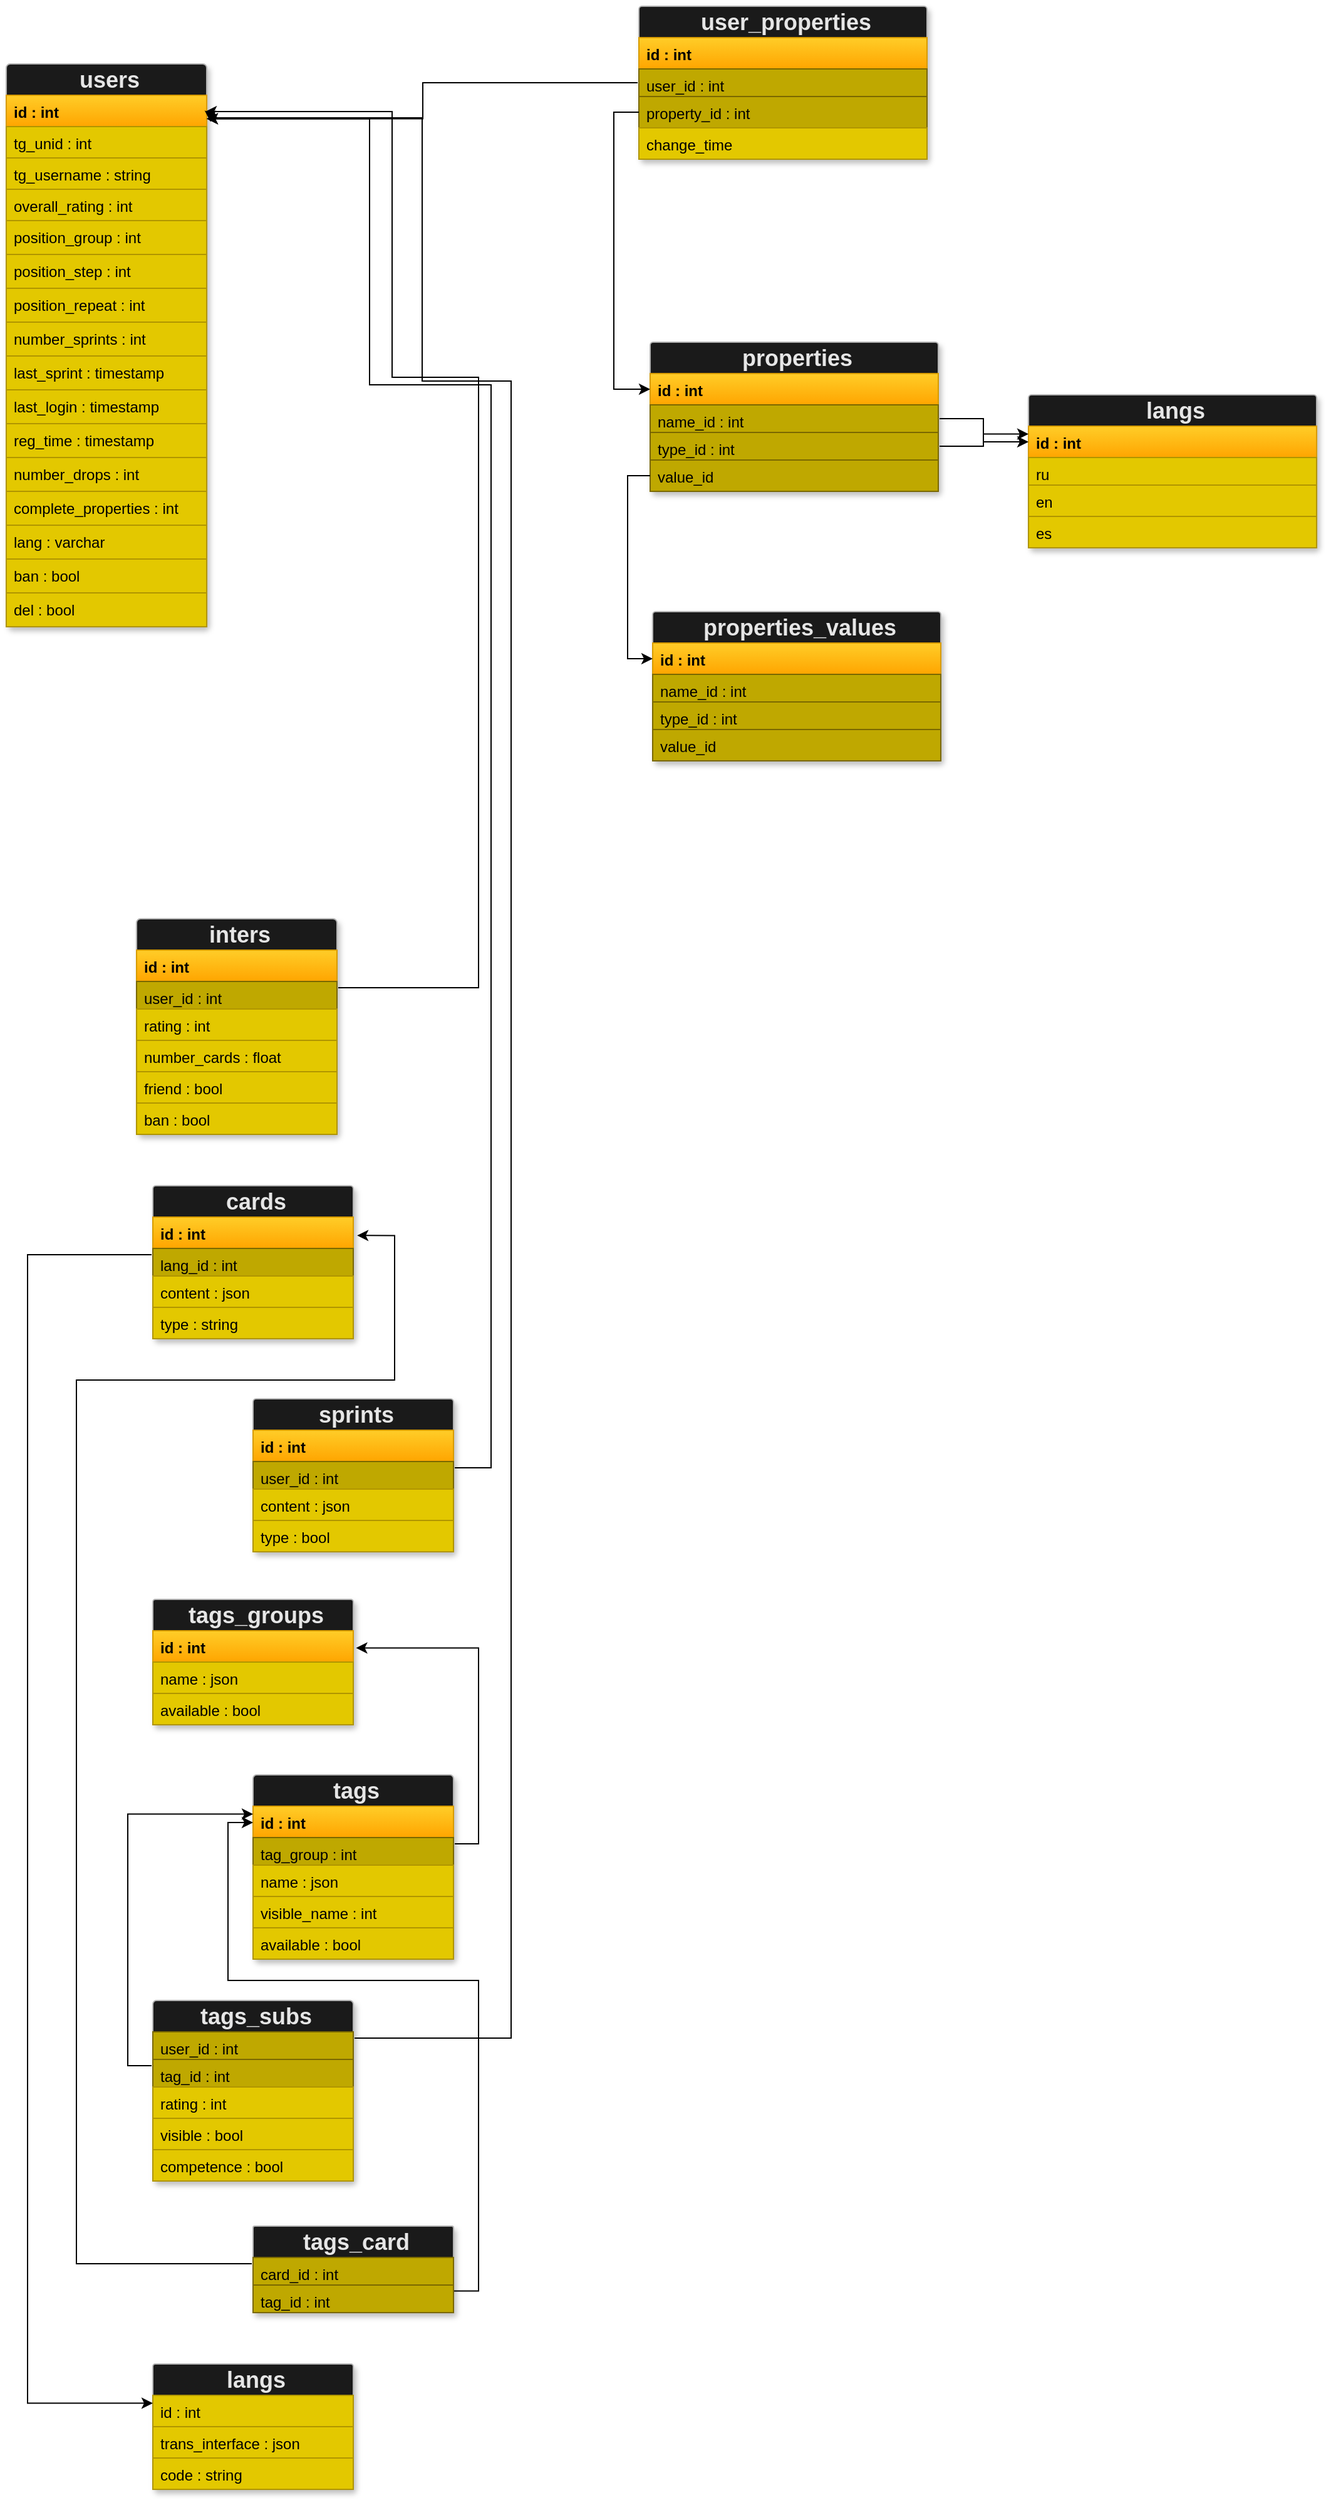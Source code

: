 <mxfile>
    <diagram id="8jtwp23gU4bW0mw1dv8f" name="Page-1">
        <mxGraphModel dx="-724" dy="2208" grid="0" gridSize="10" guides="1" tooltips="1" connect="1" arrows="1" fold="1" page="1" pageScale="1" pageWidth="1169" pageHeight="1654" background="none" math="0" shadow="0">
            <root>
                <mxCell id="0"/>
                <mxCell id="1" parent="0"/>
                <mxCell id="276" value="" style="fontStyle=1;align=center;verticalAlign=top;childLayout=stackLayout;horizontal=1;horizontalStack=0;resizeParent=1;resizeParentMax=0;resizeLast=0;marginBottom=0;fontColor=#ffffff;shadow=1;rounded=1;arcSize=2;strokeWidth=1;sketch=0;fillColor=#1A1A1A;strokeColor=#B3B3B3;" parent="1" vertex="1">
                    <mxGeometry x="1416" y="-302" width="160" height="449" as="geometry"/>
                </mxCell>
                <object label="&lt;b&gt;&lt;font style=&quot;font-size: 18px&quot; color=&quot;#e6e6e6&quot;&gt;users&lt;/font&gt;&lt;/b&gt;" info="Пользователь" id="277">
                    <mxCell style="html=1;align=center;spacingLeft=4;verticalAlign=middle;strokeColor=none;fillColor=none;" parent="276" vertex="1">
                        <mxGeometry width="160" height="25" as="geometry"/>
                    </mxCell>
                </object>
                <object label="&lt;b&gt;id : int&lt;/b&gt;" info="id пользователяid пользователя" id="ulDhrrkaClvxFThi6MSQ-304">
                    <mxCell style="html=1;align=left;spacingLeft=4;verticalAlign=top;strokeColor=#d79b00;fillColor=#ffcd28;gradientColor=#ffa500;fontColor=#000000;" parent="276" vertex="1">
                        <mxGeometry y="25" width="160" height="25" as="geometry"/>
                    </mxCell>
                </object>
                <object label="tg_unid : int" info="id в телеграме&#10;" id="279">
                    <mxCell style="html=1;align=left;spacingLeft=4;verticalAlign=top;strokeColor=#B09500;fillColor=#e3c800;fontFamily=Helvetica;fontStyle=0;fontColor=#000000;rounded=0;" parent="276" vertex="1">
                        <mxGeometry y="50" width="160" height="25" as="geometry"/>
                    </mxCell>
                </object>
                <object label="tg_username : string" info="логин в Телеграме" id="281">
                    <mxCell style="html=1;align=left;spacingLeft=4;verticalAlign=top;strokeColor=#B09500;fillColor=#e3c800;fontColor=#000000;rounded=0;" parent="276" vertex="1">
                        <mxGeometry y="75" width="160" height="25" as="geometry"/>
                    </mxCell>
                </object>
                <object label="overall_rating : int" info="общий рейтинг " id="282">
                    <mxCell style="html=1;align=left;spacingLeft=4;verticalAlign=top;strokeColor=#B09500;fillColor=#e3c800;fontColor=#000000;rounded=0;" parent="276" vertex="1">
                        <mxGeometry y="100" width="160" height="25" as="geometry"/>
                    </mxCell>
                </object>
                <object label="position_group : int" info="позиция сприрта - группа" id="284">
                    <mxCell style="html=1;align=left;spacingLeft=4;verticalAlign=top;strokeColor=#B09500;fillColor=#e3c800;fontColor=#000000;rounded=0;" parent="276" vertex="1">
                        <mxGeometry y="125" width="160" height="27" as="geometry"/>
                    </mxCell>
                </object>
                <object label="position_step : int" info="позиция спринта - шаг" id="285">
                    <mxCell style="html=1;align=left;spacingLeft=4;verticalAlign=top;strokeColor=#B09500;fillColor=#e3c800;fontColor=#000000;rounded=0;" parent="276" vertex="1">
                        <mxGeometry y="152" width="160" height="27" as="geometry"/>
                    </mxCell>
                </object>
                <object label="position_repeat : int" info="позиция сприрта - повторение" id="286">
                    <mxCell style="html=1;align=left;spacingLeft=4;verticalAlign=top;strokeColor=#B09500;fillColor=#e3c800;fontColor=#000000;rounded=0;" parent="276" vertex="1">
                        <mxGeometry y="179" width="160" height="27" as="geometry"/>
                    </mxCell>
                </object>
                <object label="number_sprints : int" info="количество пройденных спринтов" id="AUB26RSTQEKobNsoN68l-286">
                    <mxCell style="html=1;align=left;spacingLeft=4;verticalAlign=top;strokeColor=#B09500;fillColor=#e3c800;fontColor=#000000;rounded=0;" parent="276" vertex="1">
                        <mxGeometry y="206" width="160" height="27" as="geometry"/>
                    </mxCell>
                </object>
                <object label="last_sprint : timestamp" info="время последнего спринта" id="Uek7lsJdRdBJGBdZfz5D-390">
                    <mxCell style="html=1;align=left;spacingLeft=4;verticalAlign=top;strokeColor=#B09500;fillColor=#e3c800;fontColor=#000000;rounded=0;" parent="276" vertex="1">
                        <mxGeometry y="233" width="160" height="27" as="geometry"/>
                    </mxCell>
                </object>
                <object label="last_login : timestamp" info="дата последнего входа" id="Uek7lsJdRdBJGBdZfz5D-391">
                    <mxCell style="html=1;align=left;spacingLeft=4;verticalAlign=top;strokeColor=#B09500;fillColor=#e3c800;fontColor=#000000;rounded=0;" parent="276" vertex="1">
                        <mxGeometry y="260" width="160" height="27" as="geometry"/>
                    </mxCell>
                </object>
                <object label="reg_time : timestamp" info="время регистрации" id="1ZibINlpXi57PXiwGVd7-287">
                    <mxCell style="html=1;align=left;spacingLeft=4;verticalAlign=top;strokeColor=#B09500;fillColor=#e3c800;fontColor=#000000;rounded=0;" parent="276" vertex="1">
                        <mxGeometry y="287" width="160" height="27" as="geometry"/>
                    </mxCell>
                </object>
                <object label="number_drops : int" info="количество сбросов аккаунта" id="AUB26RSTQEKobNsoN68l-287">
                    <mxCell style="html=1;align=left;spacingLeft=4;verticalAlign=top;strokeColor=#B09500;fillColor=#e3c800;fontColor=#000000;rounded=0;" parent="276" vertex="1">
                        <mxGeometry y="314" width="160" height="27" as="geometry"/>
                    </mxCell>
                </object>
                <object label="complete_properties : int&amp;nbsp;" info="Количество заполненных элементов профиля (теги, языки, вопросы по типажу)" id="mk6PcgkKoeETuqD1kvEl-294">
                    <mxCell style="html=1;align=left;spacingLeft=4;verticalAlign=top;strokeColor=#B09500;fillColor=#e3c800;fontColor=#000000;rounded=0;" parent="276" vertex="1">
                        <mxGeometry y="341" width="160" height="27" as="geometry"/>
                    </mxCell>
                </object>
                <object label="lang : varchar" info="основной язык пользователя" id="mk6PcgkKoeETuqD1kvEl-311">
                    <mxCell style="html=1;align=left;spacingLeft=4;verticalAlign=top;strokeColor=#B09500;fillColor=#e3c800;fontColor=#000000;rounded=0;" parent="276" vertex="1">
                        <mxGeometry y="368" width="160" height="27" as="geometry"/>
                    </mxCell>
                </object>
                <object label="ban : bool" info="забанен" id="AUB26RSTQEKobNsoN68l-299">
                    <mxCell style="html=1;align=left;spacingLeft=4;verticalAlign=top;strokeColor=#B09500;fillColor=#e3c800;fontColor=#000000;rounded=0;arcSize=18;" parent="276" vertex="1">
                        <mxGeometry y="395" width="160" height="27" as="geometry"/>
                    </mxCell>
                </object>
                <object label="del : bool" info="Флаг при удалении аккаунта юзера" id="324">
                    <mxCell style="html=1;align=left;spacingLeft=4;verticalAlign=top;strokeColor=#B09500;fillColor=#e3c800;fontColor=#000000;rounded=0;" parent="276" vertex="1">
                        <mxGeometry y="422" width="160" height="27" as="geometry"/>
                    </mxCell>
                </object>
                <mxCell id="WPP_zeftdr__bgNG3jnp-286" value="" style="fontStyle=1;align=center;verticalAlign=top;childLayout=stackLayout;horizontal=1;horizontalStack=0;resizeParent=1;resizeParentMax=0;resizeLast=0;marginBottom=0;fontColor=#ffffff;shadow=1;rounded=1;arcSize=2;strokeWidth=1;sketch=0;fillColor=#1A1A1A;strokeColor=#B3B3B3;" parent="1" vertex="1">
                    <mxGeometry x="1520" y="380" width="160" height="172" as="geometry"/>
                </mxCell>
                <object label="&lt;b&gt;&lt;font style=&quot;font-size: 18px&quot; color=&quot;#e6e6e6&quot;&gt;inters&lt;/font&gt;&lt;/b&gt;" info="Собеседник" id="WPP_zeftdr__bgNG3jnp-287">
                    <mxCell style="html=1;align=center;spacingLeft=4;verticalAlign=middle;strokeColor=none;fillColor=none;" parent="WPP_zeftdr__bgNG3jnp-286" vertex="1">
                        <mxGeometry width="160" height="25" as="geometry"/>
                    </mxCell>
                </object>
                <object label="&lt;b&gt;id : int&lt;/b&gt;" info="id собеседника пользователя" id="WPP_zeftdr__bgNG3jnp-288">
                    <mxCell style="html=1;align=left;spacingLeft=4;verticalAlign=top;strokeColor=#d79b00;fillColor=#ffcd28;gradientColor=#ffa500;fontColor=#000000;" parent="WPP_zeftdr__bgNG3jnp-286" vertex="1">
                        <mxGeometry y="25" width="160" height="25" as="geometry"/>
                    </mxCell>
                </object>
                <object label="user_id : int" info="id пользователя" id="WPP_zeftdr__bgNG3jnp-293">
                    <mxCell style="html=1;align=left;spacingLeft=4;verticalAlign=top;fontColor=#000000;strokeWidth=1;strokeColor=#7A6800;perimeterSpacing=1;fillColor=#BFA800;" parent="WPP_zeftdr__bgNG3jnp-286" vertex="1">
                        <mxGeometry y="50" width="160" height="22" as="geometry"/>
                    </mxCell>
                </object>
                <mxCell id="WPP_zeftdr__bgNG3jnp-289" value="rating : int" style="html=1;align=left;spacingLeft=4;verticalAlign=top;strokeColor=#B09500;fillColor=#e3c800;fontFamily=Helvetica;fontStyle=0;fontColor=#000000;" parent="WPP_zeftdr__bgNG3jnp-286" vertex="1">
                    <mxGeometry y="72" width="160" height="25" as="geometry"/>
                </mxCell>
                <object label="number_cards : float" info="количество показов карточки за спринт. если меньше 1 - это вероятность" id="WPP_zeftdr__bgNG3jnp-290">
                    <mxCell style="html=1;align=left;spacingLeft=4;verticalAlign=top;strokeColor=#B09500;fillColor=#e3c800;fontColor=#000000;" parent="WPP_zeftdr__bgNG3jnp-286" vertex="1">
                        <mxGeometry y="97" width="160" height="25" as="geometry"/>
                    </mxCell>
                </object>
                <object label="friend : bool" info="является другом" id="WPP_zeftdr__bgNG3jnp-291">
                    <mxCell style="html=1;align=left;spacingLeft=4;verticalAlign=top;strokeColor=#B09500;fillColor=#e3c800;fontColor=#000000;" parent="WPP_zeftdr__bgNG3jnp-286" vertex="1">
                        <mxGeometry y="122" width="160" height="25" as="geometry"/>
                    </mxCell>
                </object>
                <object label="ban : bool" info="забанен" id="WPP_zeftdr__bgNG3jnp-292">
                    <mxCell style="html=1;align=left;spacingLeft=4;verticalAlign=top;strokeColor=#B09500;fillColor=#e3c800;fontColor=#000000;rounded=0;" parent="WPP_zeftdr__bgNG3jnp-286" vertex="1">
                        <mxGeometry y="147" width="160" height="25" as="geometry"/>
                    </mxCell>
                </object>
                <mxCell id="Uek7lsJdRdBJGBdZfz5D-287" value="" style="fontStyle=1;align=center;verticalAlign=top;childLayout=stackLayout;horizontal=1;horizontalStack=0;resizeParent=1;resizeParentMax=0;resizeLast=0;marginBottom=0;fontColor=#ffffff;shadow=1;rounded=1;arcSize=2;strokeWidth=1;sketch=0;fillColor=#1A1A1A;strokeColor=#B3B3B3;" parent="1" vertex="1">
                    <mxGeometry x="1533" y="593" width="160" height="122" as="geometry"/>
                </mxCell>
                <object label="&lt;b&gt;&lt;font style=&quot;font-size: 18px&quot; color=&quot;#e6e6e6&quot;&gt;cards&lt;/font&gt;&lt;/b&gt;" info="Карточки" id="Uek7lsJdRdBJGBdZfz5D-288">
                    <mxCell style="html=1;align=center;spacingLeft=4;verticalAlign=middle;strokeColor=none;fillColor=none;" parent="Uek7lsJdRdBJGBdZfz5D-287" vertex="1">
                        <mxGeometry width="160" height="25" as="geometry"/>
                    </mxCell>
                </object>
                <object label="&lt;b&gt;id : int&lt;/b&gt;" info="id карточки" id="Uek7lsJdRdBJGBdZfz5D-289">
                    <mxCell style="html=1;align=left;spacingLeft=4;verticalAlign=top;strokeColor=#d79b00;fillColor=#ffcd28;gradientColor=#ffa500;fontColor=#000000;" parent="Uek7lsJdRdBJGBdZfz5D-287" vertex="1">
                        <mxGeometry y="25" width="160" height="25" as="geometry"/>
                    </mxCell>
                </object>
                <object label="lang_id : int" info="id языка карточк" id="Uek7lsJdRdBJGBdZfz5D-290">
                    <mxCell style="html=1;align=left;spacingLeft=4;verticalAlign=top;fontColor=#000000;strokeWidth=1;strokeColor=#7A6800;perimeterSpacing=1;fillColor=#BFA800;" parent="Uek7lsJdRdBJGBdZfz5D-287" vertex="1">
                        <mxGeometry y="50" width="160" height="22" as="geometry"/>
                    </mxCell>
                </object>
                <object label="content : json" info="контент в карточке" id="Uek7lsJdRdBJGBdZfz5D-291">
                    <mxCell style="html=1;align=left;spacingLeft=4;verticalAlign=top;strokeColor=#B09500;fillColor=#e3c800;fontFamily=Helvetica;fontStyle=0;fontColor=#000000;" parent="Uek7lsJdRdBJGBdZfz5D-287" vertex="1">
                        <mxGeometry y="72" width="160" height="25" as="geometry"/>
                    </mxCell>
                </object>
                <object label="type : string" info="тип карточки" id="Uek7lsJdRdBJGBdZfz5D-292">
                    <mxCell style="html=1;align=left;spacingLeft=4;verticalAlign=top;strokeColor=#B09500;fillColor=#e3c800;fontColor=#000000;" parent="Uek7lsJdRdBJGBdZfz5D-287" vertex="1">
                        <mxGeometry y="97" width="160" height="25" as="geometry"/>
                    </mxCell>
                </object>
                <mxCell id="Uek7lsJdRdBJGBdZfz5D-295" value="" style="fontStyle=1;align=center;verticalAlign=top;childLayout=stackLayout;horizontal=1;horizontalStack=0;resizeParent=1;resizeParentMax=0;resizeLast=0;marginBottom=0;fontColor=#ffffff;shadow=1;rounded=1;arcSize=2;strokeWidth=1;sketch=0;fillColor=#1A1A1A;strokeColor=#B3B3B3;" parent="1" vertex="1">
                    <mxGeometry x="1613" y="763" width="160" height="122" as="geometry"/>
                </mxCell>
                <object label="&lt;b&gt;&lt;font style=&quot;font-size: 18px&quot; color=&quot;#e6e6e6&quot;&gt;sprints&lt;/font&gt;&lt;/b&gt;" info="Спринты" id="Uek7lsJdRdBJGBdZfz5D-296">
                    <mxCell style="html=1;align=center;spacingLeft=4;verticalAlign=middle;strokeColor=none;fillColor=none;" parent="Uek7lsJdRdBJGBdZfz5D-295" vertex="1">
                        <mxGeometry width="160" height="25" as="geometry"/>
                    </mxCell>
                </object>
                <object label="&lt;b&gt;id : int&lt;/b&gt;" info="id спринта" id="Uek7lsJdRdBJGBdZfz5D-297">
                    <mxCell style="html=1;align=left;spacingLeft=4;verticalAlign=top;strokeColor=#d79b00;fillColor=#ffcd28;gradientColor=#ffa500;fontColor=#000000;" parent="Uek7lsJdRdBJGBdZfz5D-295" vertex="1">
                        <mxGeometry y="25" width="160" height="25" as="geometry"/>
                    </mxCell>
                </object>
                <object label="user_id : int" info="id пользователя" id="Uek7lsJdRdBJGBdZfz5D-298">
                    <mxCell style="html=1;align=left;spacingLeft=4;verticalAlign=top;fontColor=#000000;strokeWidth=1;strokeColor=#7A6800;perimeterSpacing=1;fillColor=#BFA800;" parent="Uek7lsJdRdBJGBdZfz5D-295" vertex="1">
                        <mxGeometry y="50" width="160" height="22" as="geometry"/>
                    </mxCell>
                </object>
                <object label="content : json" info="содержимое спринта" id="Uek7lsJdRdBJGBdZfz5D-299">
                    <mxCell style="html=1;align=left;spacingLeft=4;verticalAlign=top;strokeColor=#B09500;fillColor=#e3c800;fontFamily=Helvetica;fontStyle=0;fontColor=#000000;" parent="Uek7lsJdRdBJGBdZfz5D-295" vertex="1">
                        <mxGeometry y="72" width="160" height="25" as="geometry"/>
                    </mxCell>
                </object>
                <object label="type : bool" info="Пройден/ не пройден" id="Uek7lsJdRdBJGBdZfz5D-300">
                    <mxCell style="html=1;align=left;spacingLeft=4;verticalAlign=top;strokeColor=#B09500;fillColor=#e3c800;fontColor=#000000;" parent="Uek7lsJdRdBJGBdZfz5D-295" vertex="1">
                        <mxGeometry y="97" width="160" height="25" as="geometry"/>
                    </mxCell>
                </object>
                <mxCell id="Uek7lsJdRdBJGBdZfz5D-306" style="edgeStyle=orthogonalEdgeStyle;rounded=0;orthogonalLoop=1;jettySize=auto;html=1;exitX=1;exitY=0.25;exitDx=0;exitDy=0;fontFamily=Helvetica;fontColor=#000000;entryX=0.994;entryY=0.52;entryDx=0;entryDy=0;entryPerimeter=0;" parent="1" source="WPP_zeftdr__bgNG3jnp-293" target="ulDhrrkaClvxFThi6MSQ-304" edge="1">
                    <mxGeometry relative="1" as="geometry">
                        <mxPoint x="1744" y="51" as="targetPoint"/>
                        <Array as="points">
                            <mxPoint x="1793" y="435"/>
                            <mxPoint x="1793" y="-52"/>
                            <mxPoint x="1724" y="-52"/>
                            <mxPoint x="1724" y="-264"/>
                        </Array>
                    </mxGeometry>
                </mxCell>
                <mxCell id="Uek7lsJdRdBJGBdZfz5D-307" style="edgeStyle=orthogonalEdgeStyle;rounded=0;orthogonalLoop=1;jettySize=auto;html=1;exitX=1;exitY=0.25;exitDx=0;exitDy=0;fontFamily=Helvetica;fontColor=#000000;entryX=1;entryY=0.75;entryDx=0;entryDy=0;" parent="1" source="Uek7lsJdRdBJGBdZfz5D-298" target="ulDhrrkaClvxFThi6MSQ-304" edge="1">
                    <mxGeometry relative="1" as="geometry">
                        <Array as="points">
                            <mxPoint x="1803" y="818"/>
                            <mxPoint x="1803" y="-46"/>
                            <mxPoint x="1706" y="-46"/>
                            <mxPoint x="1706" y="-258"/>
                        </Array>
                        <mxPoint x="1743" y="73" as="targetPoint"/>
                    </mxGeometry>
                </mxCell>
                <mxCell id="Uek7lsJdRdBJGBdZfz5D-308" value="" style="fontStyle=1;align=center;verticalAlign=top;childLayout=stackLayout;horizontal=1;horizontalStack=0;resizeParent=1;resizeParentMax=0;resizeLast=0;marginBottom=0;fontColor=#ffffff;shadow=1;rounded=1;arcSize=2;strokeWidth=1;sketch=0;fillColor=#1A1A1A;strokeColor=#B3B3B3;" parent="1" vertex="1">
                    <mxGeometry x="1533" y="923" width="160" height="100" as="geometry"/>
                </mxCell>
                <object label="&lt;b&gt;&lt;font style=&quot;font-size: 18px&quot; color=&quot;#e6e6e6&quot;&gt;tags_groups&lt;/font&gt;&lt;/b&gt;" info="Группа тегов" id="Uek7lsJdRdBJGBdZfz5D-309">
                    <mxCell style="html=1;align=center;spacingLeft=4;verticalAlign=middle;strokeColor=none;fillColor=none;" parent="Uek7lsJdRdBJGBdZfz5D-308" vertex="1">
                        <mxGeometry width="160" height="25" as="geometry"/>
                    </mxCell>
                </object>
                <object label="&lt;b&gt;id : int&lt;/b&gt;" info="id группы тегов" id="Uek7lsJdRdBJGBdZfz5D-310">
                    <mxCell style="html=1;align=left;spacingLeft=4;verticalAlign=top;strokeColor=#d79b00;fillColor=#ffcd28;gradientColor=#ffa500;fontColor=#000000;" parent="Uek7lsJdRdBJGBdZfz5D-308" vertex="1">
                        <mxGeometry y="25" width="160" height="25" as="geometry"/>
                    </mxCell>
                </object>
                <object label="name : json" info="название группы тегов" id="Uek7lsJdRdBJGBdZfz5D-312">
                    <mxCell style="html=1;align=left;spacingLeft=4;verticalAlign=top;strokeColor=#B09500;fillColor=#e3c800;fontFamily=Helvetica;fontStyle=0;fontColor=#000000;" parent="Uek7lsJdRdBJGBdZfz5D-308" vertex="1">
                        <mxGeometry y="50" width="160" height="25" as="geometry"/>
                    </mxCell>
                </object>
                <object label="available : bool" info="выкл/вкл " id="Uek7lsJdRdBJGBdZfz5D-313">
                    <mxCell style="html=1;align=left;spacingLeft=4;verticalAlign=top;strokeColor=#B09500;fillColor=#e3c800;fontColor=#000000;" parent="Uek7lsJdRdBJGBdZfz5D-308" vertex="1">
                        <mxGeometry y="75" width="160" height="25" as="geometry"/>
                    </mxCell>
                </object>
                <mxCell id="Uek7lsJdRdBJGBdZfz5D-314" value="" style="fontStyle=1;align=center;verticalAlign=top;childLayout=stackLayout;horizontal=1;horizontalStack=0;resizeParent=1;resizeParentMax=0;resizeLast=0;marginBottom=0;fontColor=#ffffff;shadow=1;rounded=1;arcSize=2;strokeWidth=1;sketch=0;fillColor=#1A1A1A;strokeColor=#B3B3B3;" parent="1" vertex="1">
                    <mxGeometry x="1613" y="1063" width="160" height="147" as="geometry"/>
                </mxCell>
                <object label="&lt;b&gt;&lt;font style=&quot;font-size: 18px&quot; color=&quot;#e6e6e6&quot;&gt;tags&lt;/font&gt;&lt;/b&gt;" info="Теги" id="Uek7lsJdRdBJGBdZfz5D-315">
                    <mxCell style="html=1;align=center;spacingLeft=4;verticalAlign=middle;strokeColor=none;fillColor=none;" parent="Uek7lsJdRdBJGBdZfz5D-314" vertex="1">
                        <mxGeometry width="160" height="25" as="geometry"/>
                    </mxCell>
                </object>
                <object label="&lt;b&gt;id : int&lt;/b&gt;" info="id тега" id="Uek7lsJdRdBJGBdZfz5D-316">
                    <mxCell style="html=1;align=left;spacingLeft=4;verticalAlign=top;strokeColor=#d79b00;fillColor=#ffcd28;gradientColor=#ffa500;fontColor=#000000;" parent="Uek7lsJdRdBJGBdZfz5D-314" vertex="1">
                        <mxGeometry y="25" width="160" height="25" as="geometry"/>
                    </mxCell>
                </object>
                <object label="tag_group : int" info="группа тегов" id="Uek7lsJdRdBJGBdZfz5D-320">
                    <mxCell style="html=1;align=left;spacingLeft=4;verticalAlign=top;fontColor=#000000;strokeWidth=1;strokeColor=#7A6800;perimeterSpacing=1;fillColor=#BFA800;" parent="Uek7lsJdRdBJGBdZfz5D-314" vertex="1">
                        <mxGeometry y="50" width="160" height="22" as="geometry"/>
                    </mxCell>
                </object>
                <object label="name : json" info="название тега" id="Uek7lsJdRdBJGBdZfz5D-317">
                    <mxCell style="html=1;align=left;spacingLeft=4;verticalAlign=top;strokeColor=#B09500;fillColor=#e3c800;fontFamily=Helvetica;fontStyle=0;fontColor=#000000;" parent="Uek7lsJdRdBJGBdZfz5D-314" vertex="1">
                        <mxGeometry y="72" width="160" height="25" as="geometry"/>
                    </mxCell>
                </object>
                <object label="visible_name : int" info="например: слушаю, смотрю, поддерживаю (перевод)" id="Uek7lsJdRdBJGBdZfz5D-339">
                    <mxCell style="html=1;align=left;spacingLeft=4;verticalAlign=top;strokeColor=#B09500;fillColor=#e3c800;fontColor=#000000;" parent="Uek7lsJdRdBJGBdZfz5D-314" vertex="1">
                        <mxGeometry y="97" width="160" height="25" as="geometry"/>
                    </mxCell>
                </object>
                <object label="available : bool" info="выкл/вкл " id="Uek7lsJdRdBJGBdZfz5D-318">
                    <mxCell style="html=1;align=left;spacingLeft=4;verticalAlign=top;strokeColor=#B09500;fillColor=#e3c800;fontColor=#000000;" parent="Uek7lsJdRdBJGBdZfz5D-314" vertex="1">
                        <mxGeometry y="122" width="160" height="25" as="geometry"/>
                    </mxCell>
                </object>
                <mxCell id="Uek7lsJdRdBJGBdZfz5D-340" value="" style="fontStyle=1;align=center;verticalAlign=top;childLayout=stackLayout;horizontal=1;horizontalStack=0;resizeParent=1;resizeParentMax=0;resizeLast=0;marginBottom=0;fontColor=#ffffff;shadow=1;rounded=1;arcSize=2;strokeWidth=1;sketch=0;fillColor=#1A1A1A;strokeColor=#B3B3B3;" parent="1" vertex="1">
                    <mxGeometry x="1533" y="1243" width="160" height="144" as="geometry"/>
                </mxCell>
                <object label="&lt;b&gt;&lt;font style=&quot;font-size: 18px&quot; color=&quot;#e6e6e6&quot;&gt;tags_subs&lt;/font&gt;&lt;/b&gt;" info="Подписки пользователей по тегам" id="Uek7lsJdRdBJGBdZfz5D-341">
                    <mxCell style="html=1;align=center;spacingLeft=4;verticalAlign=middle;strokeColor=none;fillColor=none;" parent="Uek7lsJdRdBJGBdZfz5D-340" vertex="1">
                        <mxGeometry width="160" height="25" as="geometry"/>
                    </mxCell>
                </object>
                <object label="user_id : int" info="id пользователя" id="Uek7lsJdRdBJGBdZfz5D-343">
                    <mxCell style="html=1;align=left;spacingLeft=4;verticalAlign=top;fontColor=#000000;strokeWidth=1;strokeColor=#7A6800;perimeterSpacing=1;fillColor=#BFA800;" parent="Uek7lsJdRdBJGBdZfz5D-340" vertex="1">
                        <mxGeometry y="25" width="160" height="22" as="geometry"/>
                    </mxCell>
                </object>
                <object label="tag_id : int" info="id тега" id="Uek7lsJdRdBJGBdZfz5D-347">
                    <mxCell style="html=1;align=left;spacingLeft=4;verticalAlign=top;fontColor=#000000;strokeWidth=1;strokeColor=#7A6800;perimeterSpacing=1;fillColor=#BFA800;" parent="Uek7lsJdRdBJGBdZfz5D-340" vertex="1">
                        <mxGeometry y="47" width="160" height="22" as="geometry"/>
                    </mxCell>
                </object>
                <object label="rating : int" info="рейтинг по тегу" id="Uek7lsJdRdBJGBdZfz5D-344">
                    <mxCell style="html=1;align=left;spacingLeft=4;verticalAlign=top;strokeColor=#B09500;fillColor=#e3c800;fontFamily=Helvetica;fontStyle=0;fontColor=#000000;" parent="Uek7lsJdRdBJGBdZfz5D-340" vertex="1">
                        <mxGeometry y="69" width="160" height="25" as="geometry"/>
                    </mxCell>
                </object>
                <object label="visible : bool" info="отображение тега у пользователя" id="Uek7lsJdRdBJGBdZfz5D-345">
                    <mxCell style="html=1;align=left;spacingLeft=4;verticalAlign=top;strokeColor=#B09500;fillColor=#e3c800;fontColor=#000000;" parent="Uek7lsJdRdBJGBdZfz5D-340" vertex="1">
                        <mxGeometry y="94" width="160" height="25" as="geometry"/>
                    </mxCell>
                </object>
                <object label="competence : bool" info="компетентность" id="Uek7lsJdRdBJGBdZfz5D-346">
                    <mxCell style="html=1;align=left;spacingLeft=4;verticalAlign=top;strokeColor=#B09500;fillColor=#e3c800;fontColor=#000000;" parent="Uek7lsJdRdBJGBdZfz5D-340" vertex="1">
                        <mxGeometry y="119" width="160" height="25" as="geometry"/>
                    </mxCell>
                </object>
                <mxCell id="Uek7lsJdRdBJGBdZfz5D-375" style="edgeStyle=orthogonalEdgeStyle;rounded=0;orthogonalLoop=1;jettySize=auto;html=1;exitX=1;exitY=0.75;exitDx=0;exitDy=0;fontFamily=Helvetica;fontColor=#000000;" parent="1" source="Uek7lsJdRdBJGBdZfz5D-348" target="Uek7lsJdRdBJGBdZfz5D-316" edge="1">
                    <mxGeometry relative="1" as="geometry">
                        <mxPoint x="1612" y="1101" as="targetPoint"/>
                        <Array as="points">
                            <mxPoint x="1793" y="1475"/>
                            <mxPoint x="1793" y="1227"/>
                            <mxPoint x="1593" y="1227"/>
                            <mxPoint x="1593" y="1101"/>
                        </Array>
                    </mxGeometry>
                </mxCell>
                <mxCell id="Uek7lsJdRdBJGBdZfz5D-348" value="" style="fontStyle=1;align=center;verticalAlign=top;childLayout=stackLayout;horizontal=1;horizontalStack=0;resizeParent=1;resizeParentMax=0;resizeLast=0;marginBottom=0;fontColor=#ffffff;shadow=1;rounded=1;arcSize=2;strokeWidth=1;sketch=0;fillColor=#1A1A1A;strokeColor=#B3B3B3;" parent="1" vertex="1">
                    <mxGeometry x="1613" y="1423" width="160" height="69" as="geometry"/>
                </mxCell>
                <object label="&lt;b&gt;&lt;font style=&quot;font-size: 18px&quot; color=&quot;#e6e6e6&quot;&gt;tags_card&lt;/font&gt;&lt;/b&gt;" info="Теги карточек" id="Uek7lsJdRdBJGBdZfz5D-349">
                    <mxCell style="html=1;align=center;spacingLeft=4;verticalAlign=middle;strokeColor=none;fillColor=none;" parent="Uek7lsJdRdBJGBdZfz5D-348" vertex="1">
                        <mxGeometry width="160" height="25" as="geometry"/>
                    </mxCell>
                </object>
                <object label="card_id : int" info="id карточки" id="Uek7lsJdRdBJGBdZfz5D-350">
                    <mxCell style="html=1;align=left;spacingLeft=4;verticalAlign=top;fontColor=#000000;strokeWidth=1;strokeColor=#7A6800;perimeterSpacing=1;fillColor=#BFA800;" parent="Uek7lsJdRdBJGBdZfz5D-348" vertex="1">
                        <mxGeometry y="25" width="160" height="22" as="geometry"/>
                    </mxCell>
                </object>
                <object label="tag_id : int" info="id тега" id="Uek7lsJdRdBJGBdZfz5D-351">
                    <mxCell style="html=1;align=left;spacingLeft=4;verticalAlign=top;fontColor=#000000;strokeWidth=1;strokeColor=#7A6800;perimeterSpacing=1;fillColor=#BFA800;" parent="Uek7lsJdRdBJGBdZfz5D-348" vertex="1">
                        <mxGeometry y="47" width="160" height="22" as="geometry"/>
                    </mxCell>
                </object>
                <mxCell id="Uek7lsJdRdBJGBdZfz5D-355" value="" style="fontStyle=1;align=center;verticalAlign=top;childLayout=stackLayout;horizontal=1;horizontalStack=0;resizeParent=1;resizeParentMax=0;resizeLast=0;marginBottom=0;fontColor=#ffffff;shadow=1;rounded=1;arcSize=2;strokeWidth=1;sketch=0;fillColor=#1A1A1A;strokeColor=#B3B3B3;" parent="1" vertex="1">
                    <mxGeometry x="1533" y="1533" width="160" height="100" as="geometry"/>
                </mxCell>
                <object label="&lt;b&gt;&lt;font style=&quot;font-size: 18px&quot; color=&quot;#e6e6e6&quot;&gt;langs&lt;/font&gt;&lt;/b&gt;" info="язык" id="Uek7lsJdRdBJGBdZfz5D-356">
                    <mxCell style="html=1;align=center;spacingLeft=4;verticalAlign=middle;strokeColor=none;fillColor=none;" parent="Uek7lsJdRdBJGBdZfz5D-355" vertex="1">
                        <mxGeometry width="160" height="25" as="geometry"/>
                    </mxCell>
                </object>
                <object label="id : int" info="id языка" id="Uek7lsJdRdBJGBdZfz5D-360">
                    <mxCell style="html=1;align=left;spacingLeft=4;verticalAlign=top;strokeColor=#B09500;fillColor=#e3c800;fontColor=#000000;" parent="Uek7lsJdRdBJGBdZfz5D-355" vertex="1">
                        <mxGeometry y="25" width="160" height="25" as="geometry"/>
                    </mxCell>
                </object>
                <object label="trans_interface : json" info="переводы интерфейса на языки" id="Uek7lsJdRdBJGBdZfz5D-361">
                    <mxCell style="html=1;align=left;spacingLeft=4;verticalAlign=top;strokeColor=#B09500;fillColor=#e3c800;fontColor=#000000;" parent="Uek7lsJdRdBJGBdZfz5D-355" vertex="1">
                        <mxGeometry y="50" width="160" height="25" as="geometry"/>
                    </mxCell>
                </object>
                <object label="code : string" info="короткий код языка (en, us, ru, ...)" id="Uek7lsJdRdBJGBdZfz5D-362">
                    <mxCell style="html=1;align=left;spacingLeft=4;verticalAlign=top;strokeColor=#B09500;fillColor=#e3c800;fontColor=#000000;" parent="Uek7lsJdRdBJGBdZfz5D-355" vertex="1">
                        <mxGeometry y="75" width="160" height="25" as="geometry"/>
                    </mxCell>
                </object>
                <mxCell id="Uek7lsJdRdBJGBdZfz5D-369" style="edgeStyle=orthogonalEdgeStyle;rounded=0;orthogonalLoop=1;jettySize=auto;html=1;exitX=0;exitY=0.25;exitDx=0;exitDy=0;fontFamily=Helvetica;fontColor=#000000;entryX=0;entryY=0.25;entryDx=0;entryDy=0;" parent="1" source="Uek7lsJdRdBJGBdZfz5D-290" target="Uek7lsJdRdBJGBdZfz5D-360" edge="1">
                    <mxGeometry relative="1" as="geometry">
                        <mxPoint x="1404.167" y="1579.833" as="targetPoint"/>
                        <Array as="points">
                            <mxPoint x="1433" y="648"/>
                            <mxPoint x="1433" y="1564"/>
                        </Array>
                    </mxGeometry>
                </mxCell>
                <mxCell id="Uek7lsJdRdBJGBdZfz5D-371" style="edgeStyle=orthogonalEdgeStyle;rounded=0;orthogonalLoop=1;jettySize=auto;html=1;exitX=1;exitY=0.25;exitDx=0;exitDy=0;fontFamily=Helvetica;fontColor=#000000;entryX=1.019;entryY=0.103;entryDx=0;entryDy=0;entryPerimeter=0;" parent="1" source="Uek7lsJdRdBJGBdZfz5D-343" target="276" edge="1">
                    <mxGeometry relative="1" as="geometry">
                        <mxPoint x="1743" y="43" as="targetPoint"/>
                        <Array as="points">
                            <mxPoint x="1819" y="1273"/>
                            <mxPoint x="1819" y="-49"/>
                            <mxPoint x="1748" y="-49"/>
                            <mxPoint x="1748" y="-259"/>
                        </Array>
                    </mxGeometry>
                </mxCell>
                <mxCell id="Uek7lsJdRdBJGBdZfz5D-372" style="edgeStyle=orthogonalEdgeStyle;rounded=0;orthogonalLoop=1;jettySize=auto;html=1;exitX=0;exitY=0.25;exitDx=0;exitDy=0;fontFamily=Helvetica;fontColor=#000000;entryX=1.019;entryY=0.587;entryDx=0;entryDy=0;entryPerimeter=0;" parent="1" source="Uek7lsJdRdBJGBdZfz5D-350" target="Uek7lsJdRdBJGBdZfz5D-289" edge="1">
                    <mxGeometry relative="1" as="geometry">
                        <mxPoint x="1732" y="638" as="targetPoint"/>
                        <Array as="points">
                            <mxPoint x="1472" y="1453"/>
                            <mxPoint x="1472" y="748"/>
                            <mxPoint x="1726" y="748"/>
                            <mxPoint x="1726" y="633"/>
                        </Array>
                    </mxGeometry>
                </mxCell>
                <mxCell id="Uek7lsJdRdBJGBdZfz5D-373" style="edgeStyle=orthogonalEdgeStyle;rounded=0;orthogonalLoop=1;jettySize=auto;html=1;exitX=1;exitY=0.25;exitDx=0;exitDy=0;entryX=1.014;entryY=0.387;entryDx=0;entryDy=0;entryPerimeter=0;fontFamily=Helvetica;fontColor=#000000;" parent="1" source="Uek7lsJdRdBJGBdZfz5D-320" target="Uek7lsJdRdBJGBdZfz5D-308" edge="1">
                    <mxGeometry relative="1" as="geometry">
                        <Array as="points">
                            <mxPoint x="1793" y="1118"/>
                            <mxPoint x="1793" y="962"/>
                        </Array>
                    </mxGeometry>
                </mxCell>
                <mxCell id="Uek7lsJdRdBJGBdZfz5D-377" style="edgeStyle=orthogonalEdgeStyle;rounded=0;orthogonalLoop=1;jettySize=auto;html=1;exitX=0;exitY=0.25;exitDx=0;exitDy=0;entryX=0;entryY=0.25;entryDx=0;entryDy=0;fontFamily=Helvetica;fontColor=#000000;" parent="1" source="Uek7lsJdRdBJGBdZfz5D-347" target="Uek7lsJdRdBJGBdZfz5D-316" edge="1">
                    <mxGeometry relative="1" as="geometry"/>
                </mxCell>
                <mxCell id="287" value="" style="fontStyle=1;align=center;verticalAlign=top;childLayout=stackLayout;horizontal=1;horizontalStack=0;resizeParent=1;resizeParentMax=0;resizeLast=0;marginBottom=0;fontColor=#ffffff;shadow=1;rounded=1;arcSize=2;strokeWidth=1;sketch=0;fillColor=#1A1A1A;strokeColor=#B3B3B3;" parent="1" vertex="1">
                    <mxGeometry x="1921" y="-348" width="230" height="122" as="geometry"/>
                </mxCell>
                <object label="&lt;b&gt;&lt;font style=&quot;font-size: 18px&quot; color=&quot;#e6e6e6&quot;&gt;user_properties&lt;/font&gt;&lt;/b&gt;" info="Собеседник" id="288">
                    <mxCell style="html=1;align=center;spacingLeft=4;verticalAlign=middle;strokeColor=none;fillColor=none;" parent="287" vertex="1">
                        <mxGeometry width="230" height="25" as="geometry"/>
                    </mxCell>
                </object>
                <object label="&lt;b&gt;id : int&lt;/b&gt;" info="id собеседника пользователя" id="289">
                    <mxCell style="html=1;align=left;spacingLeft=4;verticalAlign=top;strokeColor=#d79b00;fillColor=#ffcd28;gradientColor=#ffa500;fontColor=#000000;" parent="287" vertex="1">
                        <mxGeometry y="25" width="230" height="25" as="geometry"/>
                    </mxCell>
                </object>
                <mxCell id="290" value="user_id : int" style="html=1;align=left;spacingLeft=4;verticalAlign=top;fontColor=#000000;strokeWidth=1;strokeColor=#7A6800;perimeterSpacing=1;fillColor=#BFA800;" parent="287" vertex="1">
                    <mxGeometry y="50" width="230" height="22" as="geometry"/>
                </mxCell>
                <mxCell id="292" value="property_id : int" style="html=1;align=left;spacingLeft=4;verticalAlign=top;strokeColor=#7A6800;fillColor=#BFA800;fontColor=#000000;strokeWidth=1;" parent="287" vertex="1">
                    <mxGeometry y="72" width="230" height="25" as="geometry"/>
                </mxCell>
                <object label="change_time" info="Время последнего изменения настройки" id="294">
                    <mxCell style="html=1;align=left;spacingLeft=4;verticalAlign=top;strokeColor=#B09500;fillColor=#e3c800;fontColor=#000000;rounded=0;" parent="287" vertex="1">
                        <mxGeometry y="97" width="230" height="25" as="geometry"/>
                    </mxCell>
                </object>
                <mxCell id="AfrVbENQr_-VZmXWtHKS-302" value="" style="fontStyle=1;align=center;verticalAlign=top;childLayout=stackLayout;horizontal=1;horizontalStack=0;resizeParent=1;resizeParentMax=0;resizeLast=0;marginBottom=0;fontColor=#ffffff;shadow=1;rounded=1;arcSize=2;strokeWidth=1;sketch=0;fillColor=#1A1A1A;strokeColor=#B3B3B3;" parent="1" vertex="1">
                    <mxGeometry x="1930" y="-80" width="230" height="119" as="geometry"/>
                </mxCell>
                <object label="&lt;b&gt;&lt;font color=&quot;#e6e6e6&quot; style=&quot;font-size: 18px&quot;&gt;properties&lt;/font&gt;&lt;/b&gt;" info="Собеседник" id="AfrVbENQr_-VZmXWtHKS-303">
                    <mxCell style="html=1;align=center;spacingLeft=4;verticalAlign=middle;strokeColor=none;fillColor=none;" parent="AfrVbENQr_-VZmXWtHKS-302" vertex="1">
                        <mxGeometry width="230" height="25" as="geometry"/>
                    </mxCell>
                </object>
                <object label="&lt;b&gt;id : int&lt;/b&gt;" info="id собеседника пользователя" id="AfrVbENQr_-VZmXWtHKS-304">
                    <mxCell style="html=1;align=left;spacingLeft=4;verticalAlign=top;strokeColor=#d79b00;fillColor=#ffcd28;gradientColor=#ffa500;fontColor=#000000;" parent="AfrVbENQr_-VZmXWtHKS-302" vertex="1">
                        <mxGeometry y="25" width="230" height="25" as="geometry"/>
                    </mxCell>
                </object>
                <mxCell id="303" value="name_id : int" style="html=1;align=left;spacingLeft=4;verticalAlign=top;fontColor=#000000;strokeWidth=1;strokeColor=#7A6800;perimeterSpacing=1;fillColor=#BFA800;" parent="AfrVbENQr_-VZmXWtHKS-302" vertex="1">
                    <mxGeometry y="50" width="230" height="22" as="geometry"/>
                </mxCell>
                <mxCell id="308" value="type_id : int" style="html=1;align=left;spacingLeft=4;verticalAlign=top;fontColor=#000000;strokeWidth=1;strokeColor=#7A6800;perimeterSpacing=1;fillColor=#BFA800;" parent="AfrVbENQr_-VZmXWtHKS-302" vertex="1">
                    <mxGeometry y="72" width="230" height="22" as="geometry"/>
                </mxCell>
                <mxCell id="AfrVbENQr_-VZmXWtHKS-308" value="value_id" style="html=1;align=left;spacingLeft=4;verticalAlign=top;strokeColor=#7A6800;fillColor=#BFA800;fontColor=#000000;strokeWidth=1;" parent="AfrVbENQr_-VZmXWtHKS-302" vertex="1">
                    <mxGeometry y="94" width="230" height="25" as="geometry"/>
                </mxCell>
                <mxCell id="295" value="" style="fontStyle=1;align=center;verticalAlign=top;childLayout=stackLayout;horizontal=1;horizontalStack=0;resizeParent=1;resizeParentMax=0;resizeLast=0;marginBottom=0;fontColor=#ffffff;shadow=1;rounded=1;arcSize=2;strokeWidth=1;sketch=0;fillColor=#1A1A1A;strokeColor=#B3B3B3;" parent="1" vertex="1">
                    <mxGeometry x="2232" y="-38" width="230" height="122" as="geometry"/>
                </mxCell>
                <object label="&lt;b&gt;&lt;font style=&quot;font-size: 18px&quot; color=&quot;#e6e6e6&quot;&gt;langs&lt;/font&gt;&lt;/b&gt;" info="Собеседник" id="296">
                    <mxCell style="html=1;align=center;spacingLeft=4;verticalAlign=middle;strokeColor=none;fillColor=none;" parent="295" vertex="1">
                        <mxGeometry width="230" height="25" as="geometry"/>
                    </mxCell>
                </object>
                <object label="&lt;b&gt;id : int&lt;/b&gt;" info="id собеседника пользователя" id="297">
                    <mxCell style="html=1;align=left;spacingLeft=4;verticalAlign=top;strokeColor=#d79b00;fillColor=#ffcd28;gradientColor=#ffa500;fontColor=#000000;" parent="295" vertex="1">
                        <mxGeometry y="25" width="230" height="25" as="geometry"/>
                    </mxCell>
                </object>
                <mxCell id="298" value="ru" style="html=1;align=left;spacingLeft=4;verticalAlign=top;fontColor=#000000;strokeColor=#B09500;perimeterSpacing=1;fillColor=#e3c800;fontStyle=0;" parent="295" vertex="1">
                    <mxGeometry y="50" width="230" height="22" as="geometry"/>
                </mxCell>
                <mxCell id="299" value="en" style="html=1;align=left;spacingLeft=4;verticalAlign=top;strokeColor=#B09500;fillColor=#e3c800;fontFamily=Helvetica;fontStyle=0;fontColor=#000000;" parent="295" vertex="1">
                    <mxGeometry y="72" width="230" height="25" as="geometry"/>
                </mxCell>
                <mxCell id="300" value="es" style="html=1;align=left;spacingLeft=4;verticalAlign=top;strokeColor=#B09500;fillColor=#e3c800;fontColor=#000000;" parent="295" vertex="1">
                    <mxGeometry y="97" width="230" height="25" as="geometry"/>
                </mxCell>
                <mxCell id="304" style="edgeStyle=orthogonalEdgeStyle;rounded=0;orthogonalLoop=1;jettySize=auto;html=1;entryX=0;entryY=0.5;entryDx=0;entryDy=0;" parent="1" source="303" target="297" edge="1">
                    <mxGeometry relative="1" as="geometry"/>
                </mxCell>
                <mxCell id="305" style="edgeStyle=orthogonalEdgeStyle;rounded=0;orthogonalLoop=1;jettySize=auto;html=1;entryX=1;entryY=0.75;entryDx=0;entryDy=0;" parent="1" source="290" target="ulDhrrkaClvxFThi6MSQ-304" edge="1">
                    <mxGeometry relative="1" as="geometry"/>
                </mxCell>
                <mxCell id="306" style="edgeStyle=orthogonalEdgeStyle;rounded=0;orthogonalLoop=1;jettySize=auto;html=1;exitX=0;exitY=0.5;exitDx=0;exitDy=0;entryX=0;entryY=0.5;entryDx=0;entryDy=0;" parent="1" source="292" target="AfrVbENQr_-VZmXWtHKS-304" edge="1">
                    <mxGeometry relative="1" as="geometry"/>
                </mxCell>
                <mxCell id="309" value="" style="edgeStyle=orthogonalEdgeStyle;rounded=0;orthogonalLoop=1;jettySize=auto;html=1;entryX=0;entryY=0.25;entryDx=0;entryDy=0;" parent="1" source="308" target="297" edge="1">
                    <mxGeometry relative="1" as="geometry"/>
                </mxCell>
                <mxCell id="317" value="" style="fontStyle=1;align=center;verticalAlign=top;childLayout=stackLayout;horizontal=1;horizontalStack=0;resizeParent=1;resizeParentMax=0;resizeLast=0;marginBottom=0;fontColor=#ffffff;shadow=1;rounded=1;arcSize=2;strokeWidth=1;sketch=0;fillColor=#1A1A1A;strokeColor=#B3B3B3;" parent="1" vertex="1">
                    <mxGeometry x="1932" y="135" width="230" height="119" as="geometry"/>
                </mxCell>
                <object label="&lt;b&gt;&lt;font color=&quot;#e6e6e6&quot; style=&quot;font-size: 18px&quot;&gt;properties_values&lt;/font&gt;&lt;/b&gt;" info="Собеседник" id="318">
                    <mxCell style="html=1;align=center;spacingLeft=4;verticalAlign=middle;strokeColor=none;fillColor=none;" parent="317" vertex="1">
                        <mxGeometry width="230" height="25" as="geometry"/>
                    </mxCell>
                </object>
                <object label="&lt;b&gt;id : int&lt;/b&gt;" info="id собеседника пользователя" id="319">
                    <mxCell style="html=1;align=left;spacingLeft=4;verticalAlign=top;strokeColor=#d79b00;fillColor=#ffcd28;gradientColor=#ffa500;fontColor=#000000;" parent="317" vertex="1">
                        <mxGeometry y="25" width="230" height="25" as="geometry"/>
                    </mxCell>
                </object>
                <mxCell id="320" value="name_id : int" style="html=1;align=left;spacingLeft=4;verticalAlign=top;fontColor=#000000;strokeWidth=1;strokeColor=#7A6800;perimeterSpacing=1;fillColor=#BFA800;" parent="317" vertex="1">
                    <mxGeometry y="50" width="230" height="22" as="geometry"/>
                </mxCell>
                <mxCell id="321" value="type_id : int" style="html=1;align=left;spacingLeft=4;verticalAlign=top;fontColor=#000000;strokeWidth=1;strokeColor=#7A6800;perimeterSpacing=1;fillColor=#BFA800;" parent="317" vertex="1">
                    <mxGeometry y="72" width="230" height="22" as="geometry"/>
                </mxCell>
                <mxCell id="322" value="value_id" style="html=1;align=left;spacingLeft=4;verticalAlign=top;strokeColor=#7A6800;fillColor=#BFA800;fontColor=#000000;strokeWidth=1;" parent="317" vertex="1">
                    <mxGeometry y="94" width="230" height="25" as="geometry"/>
                </mxCell>
                <mxCell id="323" style="edgeStyle=orthogonalEdgeStyle;rounded=0;orthogonalLoop=1;jettySize=auto;html=1;entryX=0;entryY=0.5;entryDx=0;entryDy=0;" parent="1" source="AfrVbENQr_-VZmXWtHKS-308" target="319" edge="1">
                    <mxGeometry relative="1" as="geometry">
                        <Array as="points">
                            <mxPoint x="1912" y="27"/>
                            <mxPoint x="1912" y="173"/>
                        </Array>
                    </mxGeometry>
                </mxCell>
            </root>
        </mxGraphModel>
    </diagram>
    <diagram id="mMOoAf3u5umtuAadbSAm" name="Privet">
        &#xa;        &#xa;&#xa;
        <mxGraphModel grid="1" gridSize="10" guides="1" tooltips="1" connect="1" arrows="1" page="1" fold="1" pageScale="1" pageWidth="827" pageHeight="1169" math="0" shadow="0">
            &#xa;            &#xa;&#xa;
            <root>
                &#xa;                &#xa;&#xa;
                <mxCell id="2KkATuwurSIrN1-nt9m6-0"/>
                &#xa;                &#xa;&#xa;
                <mxCell id="2KkATuwurSIrN1-nt9m6-1" parent="2KkATuwurSIrN1-nt9m6-0"/>
                &#xa;                &#xa;&#xa;
                <mxCell id="6hw0A6_HbZwWuhFoWcZJ-12" value="" style="fontStyle=1;align=center;verticalAlign=top;childLayout=stackLayout;horizontal=1;horizontalStack=0;resizeParent=1;resizeParentMax=0;resizeLast=0;marginBottom=0;fontColor=#ffffff;shadow=1;rounded=1;arcSize=2;strokeWidth=1;sketch=0;fillColor=#1A1A1A;strokeColor=#B3B3B3;" parent="2KkATuwurSIrN1-nt9m6-1" vertex="1">
                    &#xa;                    &#xa;&#xa;
                    <mxGeometry x="710" y="90" width="160" height="287" as="geometry"/>
                    &#xa;                    &#xa;&#xa;
                </mxCell>
                &#xa;                &#xa;&#xa;
                <mxCell id="6hw0A6_HbZwWuhFoWcZJ-13" value="&lt;b&gt;&lt;font style=&quot;font-size: 18px&quot; color=&quot;#e6e6e6&quot;&gt;users&lt;/font&gt;&lt;/b&gt;" style="html=1;align=center;spacingLeft=4;verticalAlign=middle;strokeColor=none;fillColor=none;" parent="6hw0A6_HbZwWuhFoWcZJ-12" vertex="1">
                    &#xa;                    &#xa;&#xa;
                    <mxGeometry width="160" height="25" as="geometry"/>
                    &#xa;                    &#xa;&#xa;
                </mxCell>
                &#xa;                &#xa;&#xa;
                <mxCell id="6hw0A6_HbZwWuhFoWcZJ-14" value="&lt;b&gt;id : int&lt;/b&gt;" style="html=1;align=left;spacingLeft=4;verticalAlign=top;strokeColor=#d79b00;fillColor=#ffcd28;gradientColor=#ffa500;fontColor=#000000;" parent="6hw0A6_HbZwWuhFoWcZJ-12" vertex="1">
                    &#xa;                    &#xa;&#xa;
                    <mxGeometry y="25" width="160" height="25" as="geometry"/>
                    &#xa;                    &#xa;&#xa;
                </mxCell>
                &#xa;                &#xa;&#xa;
                <mxCell id="6hw0A6_HbZwWuhFoWcZJ-15" value="tg_unid : int" style="html=1;align=left;spacingLeft=4;verticalAlign=top;strokeColor=#B09500;fillColor=#e3c800;fontFamily=Helvetica;fontStyle=0;fontColor=#000000;rounded=0;" parent="6hw0A6_HbZwWuhFoWcZJ-12" vertex="1">
                    &#xa;                    &#xa;&#xa;
                    <mxGeometry y="50" width="160" height="25" as="geometry"/>
                    &#xa;                    &#xa;&#xa;
                </mxCell>
                &#xa;                &#xa;&#xa;
                <mxCell id="6hw0A6_HbZwWuhFoWcZJ-16" value="tg_username : string" style="html=1;align=left;spacingLeft=4;verticalAlign=top;strokeColor=#B09500;fillColor=#e3c800;fontColor=#000000;rounded=0;" parent="6hw0A6_HbZwWuhFoWcZJ-12" vertex="1">
                    &#xa;                    &#xa;&#xa;
                    <mxGeometry y="75" width="160" height="25" as="geometry"/>
                    &#xa;                    &#xa;&#xa;
                </mxCell>
                &#xa;                &#xa;&#xa;
                <mxCell id="6hw0A6_HbZwWuhFoWcZJ-17" value="overall_rating : int" style="html=1;align=left;spacingLeft=4;verticalAlign=top;strokeColor=#B09500;fillColor=#e3c800;fontColor=#000000;rounded=0;" parent="6hw0A6_HbZwWuhFoWcZJ-12" vertex="1">
                    &#xa;                    &#xa;&#xa;
                    <mxGeometry y="100" width="160" height="25" as="geometry"/>
                    &#xa;                    &#xa;&#xa;
                </mxCell>
                &#xa;                &#xa;&#xa;
                <mxCell id="6hw0A6_HbZwWuhFoWcZJ-18" value="position_group : int" style="html=1;align=left;spacingLeft=4;verticalAlign=top;strokeColor=#B09500;fillColor=#e3c800;fontColor=#000000;rounded=0;" parent="6hw0A6_HbZwWuhFoWcZJ-12" vertex="1">
                    &#xa;                    &#xa;&#xa;
                    <mxGeometry y="125" width="160" height="27" as="geometry"/>
                    &#xa;                    &#xa;&#xa;
                </mxCell>
                &#xa;                &#xa;&#xa;
                <mxCell id="6hw0A6_HbZwWuhFoWcZJ-19" value="position_step : int" style="html=1;align=left;spacingLeft=4;verticalAlign=top;strokeColor=#B09500;fillColor=#e3c800;fontColor=#000000;rounded=0;" parent="6hw0A6_HbZwWuhFoWcZJ-12" vertex="1">
                    &#xa;                    &#xa;&#xa;
                    <mxGeometry y="152" width="160" height="27" as="geometry"/>
                    &#xa;                    &#xa;&#xa;
                </mxCell>
                &#xa;                &#xa;&#xa;
                <mxCell id="6hw0A6_HbZwWuhFoWcZJ-20" value="position_repeat : int" style="html=1;align=left;spacingLeft=4;verticalAlign=top;strokeColor=#B09500;fillColor=#e3c800;fontColor=#000000;rounded=0;" parent="6hw0A6_HbZwWuhFoWcZJ-12" vertex="1">
                    &#xa;                    &#xa;&#xa;
                    <mxGeometry y="179" width="160" height="27" as="geometry"/>
                    &#xa;                    &#xa;&#xa;
                </mxCell>
                &#xa;                &#xa;&#xa;
                <mxCell id="6hw0A6_HbZwWuhFoWcZJ-21" value="number_sprints : int" style="html=1;align=left;spacingLeft=4;verticalAlign=top;strokeColor=#B09500;fillColor=#e3c800;fontColor=#000000;rounded=0;" parent="6hw0A6_HbZwWuhFoWcZJ-12" vertex="1">
                    &#xa;                    &#xa;&#xa;
                    <mxGeometry y="206" width="160" height="27" as="geometry"/>
                    &#xa;                    &#xa;&#xa;
                </mxCell>
                &#xa;                &#xa;&#xa;
                <mxCell id="6hw0A6_HbZwWuhFoWcZJ-22" value="number_drops : int" style="html=1;align=left;spacingLeft=4;verticalAlign=top;strokeColor=#B09500;fillColor=#e3c800;fontColor=#000000;rounded=0;" parent="6hw0A6_HbZwWuhFoWcZJ-12" vertex="1">
                    &#xa;                    &#xa;&#xa;
                    <mxGeometry y="233" width="160" height="27" as="geometry"/>
                    &#xa;                    &#xa;&#xa;
                </mxCell>
                &#xa;                &#xa;&#xa;
                <mxCell id="6hw0A6_HbZwWuhFoWcZJ-23" value="ban : bool" style="html=1;align=left;spacingLeft=4;verticalAlign=top;strokeColor=#B09500;fillColor=#e3c800;fontColor=#000000;rounded=0;arcSize=18;" parent="6hw0A6_HbZwWuhFoWcZJ-12" vertex="1">
                    &#xa;                    &#xa;&#xa;
                    <mxGeometry y="260" width="160" height="27" as="geometry"/>
                    &#xa;                    &#xa;&#xa;
                </mxCell>
                &#xa;                &#xa;&#xa;
                <mxCell id="JurxsqYxfBZ30as_2nfO-0" value="" style="fontStyle=1;align=center;verticalAlign=top;childLayout=stackLayout;horizontal=1;horizontalStack=0;resizeParent=1;resizeParentMax=0;resizeLast=0;marginBottom=0;fontColor=#ffffff;shadow=1;rounded=1;arcSize=2;strokeWidth=1;sketch=0;fillColor=#1A1A1A;strokeColor=#B3B3B3;" vertex="1" parent="2KkATuwurSIrN1-nt9m6-1">
                    &#xa;                    &#xa;&#xa;
                    <mxGeometry x="130" y="490" width="160" height="287" as="geometry"/>
                    &#xa;                    &#xa;&#xa;
                </mxCell>
                &#xa;                &#xa;&#xa;
                <mxCell id="JurxsqYxfBZ30as_2nfO-1" value="&lt;b&gt;&lt;font style=&quot;font-size: 18px&quot; color=&quot;#e6e6e6&quot;&gt;users&lt;/font&gt;&lt;/b&gt;" style="html=1;align=center;spacingLeft=4;verticalAlign=middle;strokeColor=none;fillColor=none;" vertex="1" parent="JurxsqYxfBZ30as_2nfO-0">
                    &#xa;                    &#xa;&#xa;
                    <mxGeometry width="160" height="25" as="geometry"/>
                    &#xa;                    &#xa;&#xa;
                </mxCell>
                &#xa;                &#xa;&#xa;
                <mxCell id="JurxsqYxfBZ30as_2nfO-2" value="&lt;b&gt;id : int&lt;/b&gt;" style="html=1;align=left;spacingLeft=4;verticalAlign=top;strokeColor=#d79b00;fillColor=#ffcd28;gradientColor=#ffa500;fontColor=#000000;" vertex="1" parent="JurxsqYxfBZ30as_2nfO-0">
                    &#xa;                    &#xa;&#xa;
                    <mxGeometry y="25" width="160" height="25" as="geometry"/>
                    &#xa;                    &#xa;&#xa;
                </mxCell>
                &#xa;                &#xa;&#xa;
                <mxCell id="JurxsqYxfBZ30as_2nfO-3" value="tg_unid : int" style="html=1;align=left;spacingLeft=4;verticalAlign=top;strokeColor=#B09500;fillColor=#e3c800;fontFamily=Helvetica;fontStyle=0;fontColor=#000000;rounded=0;" vertex="1" parent="JurxsqYxfBZ30as_2nfO-0">
                    &#xa;                    &#xa;&#xa;
                    <mxGeometry y="50" width="160" height="25" as="geometry"/>
                    &#xa;                    &#xa;&#xa;
                </mxCell>
                &#xa;                &#xa;&#xa;
                <mxCell id="JurxsqYxfBZ30as_2nfO-4" value="tg_username : string" style="html=1;align=left;spacingLeft=4;verticalAlign=top;strokeColor=#B09500;fillColor=#e3c800;fontColor=#000000;rounded=0;" vertex="1" parent="JurxsqYxfBZ30as_2nfO-0">
                    &#xa;                    &#xa;&#xa;
                    <mxGeometry y="75" width="160" height="25" as="geometry"/>
                    &#xa;                    &#xa;&#xa;
                </mxCell>
                &#xa;                &#xa;&#xa;
                <mxCell id="JurxsqYxfBZ30as_2nfO-5" value="overall_rating : int" style="html=1;align=left;spacingLeft=4;verticalAlign=top;strokeColor=#B09500;fillColor=#e3c800;fontColor=#000000;rounded=0;" vertex="1" parent="JurxsqYxfBZ30as_2nfO-0">
                    &#xa;                    &#xa;&#xa;
                    <mxGeometry y="100" width="160" height="25" as="geometry"/>
                    &#xa;                    &#xa;&#xa;
                </mxCell>
                &#xa;                &#xa;&#xa;
                <mxCell id="JurxsqYxfBZ30as_2nfO-6" value="position_group : int" style="html=1;align=left;spacingLeft=4;verticalAlign=top;strokeColor=#B09500;fillColor=#e3c800;fontColor=#000000;rounded=0;" vertex="1" parent="JurxsqYxfBZ30as_2nfO-0">
                    &#xa;                    &#xa;&#xa;
                    <mxGeometry y="125" width="160" height="27" as="geometry"/>
                    &#xa;                    &#xa;&#xa;
                </mxCell>
                &#xa;                &#xa;&#xa;
                <mxCell id="JurxsqYxfBZ30as_2nfO-7" value="position_step : int" style="html=1;align=left;spacingLeft=4;verticalAlign=top;strokeColor=#B09500;fillColor=#e3c800;fontColor=#000000;rounded=0;" vertex="1" parent="JurxsqYxfBZ30as_2nfO-0">
                    &#xa;                    &#xa;&#xa;
                    <mxGeometry y="152" width="160" height="27" as="geometry"/>
                    &#xa;                    &#xa;&#xa;
                </mxCell>
                &#xa;                &#xa;&#xa;
                <mxCell id="JurxsqYxfBZ30as_2nfO-8" value="position_repeat : int" style="html=1;align=left;spacingLeft=4;verticalAlign=top;strokeColor=#B09500;fillColor=#e3c800;fontColor=#000000;rounded=0;" vertex="1" parent="JurxsqYxfBZ30as_2nfO-0">
                    &#xa;                    &#xa;&#xa;
                    <mxGeometry y="179" width="160" height="27" as="geometry"/>
                    &#xa;                    &#xa;&#xa;
                </mxCell>
                &#xa;                &#xa;&#xa;
                <mxCell id="JurxsqYxfBZ30as_2nfO-9" value="number_sprints : int" style="html=1;align=left;spacingLeft=4;verticalAlign=top;strokeColor=#B09500;fillColor=#e3c800;fontColor=#000000;rounded=0;" vertex="1" parent="JurxsqYxfBZ30as_2nfO-0">
                    &#xa;                    &#xa;&#xa;
                    <mxGeometry y="206" width="160" height="27" as="geometry"/>
                    &#xa;                    &#xa;&#xa;
                </mxCell>
                &#xa;                &#xa;&#xa;
                <mxCell id="JurxsqYxfBZ30as_2nfO-10" value="number_drops : int" style="html=1;align=left;spacingLeft=4;verticalAlign=top;strokeColor=#B09500;fillColor=#e3c800;fontColor=#000000;rounded=0;" vertex="1" parent="JurxsqYxfBZ30as_2nfO-0">
                    &#xa;                    &#xa;&#xa;
                    <mxGeometry y="233" width="160" height="27" as="geometry"/>
                    &#xa;                    &#xa;&#xa;
                </mxCell>
                &#xa;                &#xa;&#xa;
                <mxCell id="JurxsqYxfBZ30as_2nfO-11" value="ban : bool" style="html=1;align=left;spacingLeft=4;verticalAlign=top;strokeColor=#B09500;fillColor=#e3c800;fontColor=#000000;rounded=0;arcSize=18;" vertex="1" parent="JurxsqYxfBZ30as_2nfO-0">
                    &#xa;                    &#xa;&#xa;
                    <mxGeometry y="260" width="160" height="27" as="geometry"/>
                    &#xa;                    &#xa;&#xa;
                </mxCell>
                &#xa;                &#xa;&#xa;
                <mxCell id="JurxsqYxfBZ30as_2nfO-12" value="" style="fontStyle=1;align=center;verticalAlign=top;childLayout=stackLayout;horizontal=1;horizontalStack=0;resizeParent=1;resizeParentMax=0;resizeLast=0;marginBottom=0;fontColor=#ffffff;shadow=1;rounded=1;arcSize=2;strokeWidth=1;sketch=0;fillColor=#1A1A1A;strokeColor=#B3B3B3;" vertex="1" parent="2KkATuwurSIrN1-nt9m6-1">
                    &#xa;                    &#xa;&#xa;
                    <mxGeometry x="130" y="490" width="160" height="287" as="geometry"/>
                    &#xa;                    &#xa;&#xa;
                </mxCell>
                &#xa;                &#xa;&#xa;
                <mxCell id="JurxsqYxfBZ30as_2nfO-13" value="&lt;b&gt;&lt;font style=&quot;font-size: 18px&quot; color=&quot;#e6e6e6&quot;&gt;users&lt;/font&gt;&lt;/b&gt;" style="html=1;align=center;spacingLeft=4;verticalAlign=middle;strokeColor=none;fillColor=none;" vertex="1" parent="JurxsqYxfBZ30as_2nfO-12">
                    &#xa;                    &#xa;&#xa;
                    <mxGeometry width="160" height="25" as="geometry"/>
                    &#xa;                    &#xa;&#xa;
                </mxCell>
                &#xa;                &#xa;&#xa;
                <mxCell id="JurxsqYxfBZ30as_2nfO-14" value="&lt;b&gt;id : int&lt;/b&gt;" style="html=1;align=left;spacingLeft=4;verticalAlign=top;strokeColor=#d79b00;fillColor=#ffcd28;gradientColor=#ffa500;fontColor=#000000;" vertex="1" parent="JurxsqYxfBZ30as_2nfO-12">
                    &#xa;                    &#xa;&#xa;
                    <mxGeometry y="25" width="160" height="25" as="geometry"/>
                    &#xa;                    &#xa;&#xa;
                </mxCell>
                &#xa;                &#xa;&#xa;
                <mxCell id="JurxsqYxfBZ30as_2nfO-15" value="tg_unid : int" style="html=1;align=left;spacingLeft=4;verticalAlign=top;strokeColor=#B09500;fillColor=#e3c800;fontFamily=Helvetica;fontStyle=0;fontColor=#000000;rounded=0;" vertex="1" parent="JurxsqYxfBZ30as_2nfO-12">
                    &#xa;                    &#xa;&#xa;
                    <mxGeometry y="50" width="160" height="25" as="geometry"/>
                    &#xa;                    &#xa;&#xa;
                </mxCell>
                &#xa;                &#xa;&#xa;
                <mxCell id="JurxsqYxfBZ30as_2nfO-16" value="tg_username : string" style="html=1;align=left;spacingLeft=4;verticalAlign=top;strokeColor=#B09500;fillColor=#e3c800;fontColor=#000000;rounded=0;" vertex="1" parent="JurxsqYxfBZ30as_2nfO-12">
                    &#xa;                    &#xa;&#xa;
                    <mxGeometry y="75" width="160" height="25" as="geometry"/>
                    &#xa;                    &#xa;&#xa;
                </mxCell>
                &#xa;                &#xa;&#xa;
                <mxCell id="JurxsqYxfBZ30as_2nfO-17" value="overall_rating : int" style="html=1;align=left;spacingLeft=4;verticalAlign=top;strokeColor=#B09500;fillColor=#e3c800;fontColor=#000000;rounded=0;" vertex="1" parent="JurxsqYxfBZ30as_2nfO-12">
                    &#xa;                    &#xa;&#xa;
                    <mxGeometry y="100" width="160" height="25" as="geometry"/>
                    &#xa;                    &#xa;&#xa;
                </mxCell>
                &#xa;                &#xa;&#xa;
                <mxCell id="JurxsqYxfBZ30as_2nfO-18" value="position_group : int" style="html=1;align=left;spacingLeft=4;verticalAlign=top;strokeColor=#B09500;fillColor=#e3c800;fontColor=#000000;rounded=0;" vertex="1" parent="JurxsqYxfBZ30as_2nfO-12">
                    &#xa;                    &#xa;&#xa;
                    <mxGeometry y="125" width="160" height="27" as="geometry"/>
                    &#xa;                    &#xa;&#xa;
                </mxCell>
                &#xa;                &#xa;&#xa;
                <mxCell id="JurxsqYxfBZ30as_2nfO-19" value="position_step : int" style="html=1;align=left;spacingLeft=4;verticalAlign=top;strokeColor=#B09500;fillColor=#e3c800;fontColor=#000000;rounded=0;" vertex="1" parent="JurxsqYxfBZ30as_2nfO-12">
                    &#xa;                    &#xa;&#xa;
                    <mxGeometry y="152" width="160" height="27" as="geometry"/>
                    &#xa;                    &#xa;&#xa;
                </mxCell>
                &#xa;                &#xa;&#xa;
                <mxCell id="JurxsqYxfBZ30as_2nfO-20" value="position_repeat : int" style="html=1;align=left;spacingLeft=4;verticalAlign=top;strokeColor=#B09500;fillColor=#e3c800;fontColor=#000000;rounded=0;" vertex="1" parent="JurxsqYxfBZ30as_2nfO-12">
                    &#xa;                    &#xa;&#xa;
                    <mxGeometry y="179" width="160" height="27" as="geometry"/>
                    &#xa;                    &#xa;&#xa;
                </mxCell>
                &#xa;                &#xa;&#xa;
                <mxCell id="JurxsqYxfBZ30as_2nfO-21" value="number_sprints : int" style="html=1;align=left;spacingLeft=4;verticalAlign=top;strokeColor=#B09500;fillColor=#e3c800;fontColor=#000000;rounded=0;" vertex="1" parent="JurxsqYxfBZ30as_2nfO-12">
                    &#xa;                    &#xa;&#xa;
                    <mxGeometry y="206" width="160" height="27" as="geometry"/>
                    &#xa;                    &#xa;&#xa;
                </mxCell>
                &#xa;                &#xa;&#xa;
                <mxCell id="JurxsqYxfBZ30as_2nfO-22" value="number_drops : int" style="html=1;align=left;spacingLeft=4;verticalAlign=top;strokeColor=#B09500;fillColor=#e3c800;fontColor=#000000;rounded=0;" vertex="1" parent="JurxsqYxfBZ30as_2nfO-12">
                    &#xa;                    &#xa;&#xa;
                    <mxGeometry y="233" width="160" height="27" as="geometry"/>
                    &#xa;                    &#xa;&#xa;
                </mxCell>
                &#xa;                &#xa;&#xa;
                <mxCell id="JurxsqYxfBZ30as_2nfO-23" value="ban : bool" style="html=1;align=left;spacingLeft=4;verticalAlign=top;strokeColor=#B09500;fillColor=#e3c800;fontColor=#000000;rounded=0;arcSize=18;" vertex="1" parent="JurxsqYxfBZ30as_2nfO-12">
                    &#xa;                    &#xa;&#xa;
                    <mxGeometry y="260" width="160" height="27" as="geometry"/>
                    &#xa;                    &#xa;&#xa;
                </mxCell>
                &#xa;                &#xa;&#xa;
            </root>
            &#xa;            &#xa;&#xa;
        </mxGraphModel>
        &#xa;        &#xa;&#xa;
    </diagram>
</mxfile>